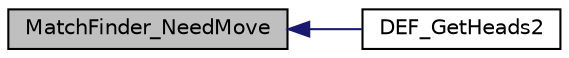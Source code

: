 digraph G
{
  edge [fontname="Helvetica",fontsize="10",labelfontname="Helvetica",labelfontsize="10"];
  node [fontname="Helvetica",fontsize="10",shape=record];
  rankdir="LR";
  Node1 [label="MatchFinder_NeedMove",height=0.2,width=0.4,color="black", fillcolor="grey75", style="filled" fontcolor="black"];
  Node1 -> Node2 [dir="back",color="midnightblue",fontsize="10",style="solid",fontname="Helvetica"];
  Node2 [label="DEF_GetHeads2",height=0.2,width=0.4,color="black", fillcolor="white", style="filled",URL="$_lz_find_mt_8c.html#abf078545d1f0117b8732a0ed175badfc"];
}
